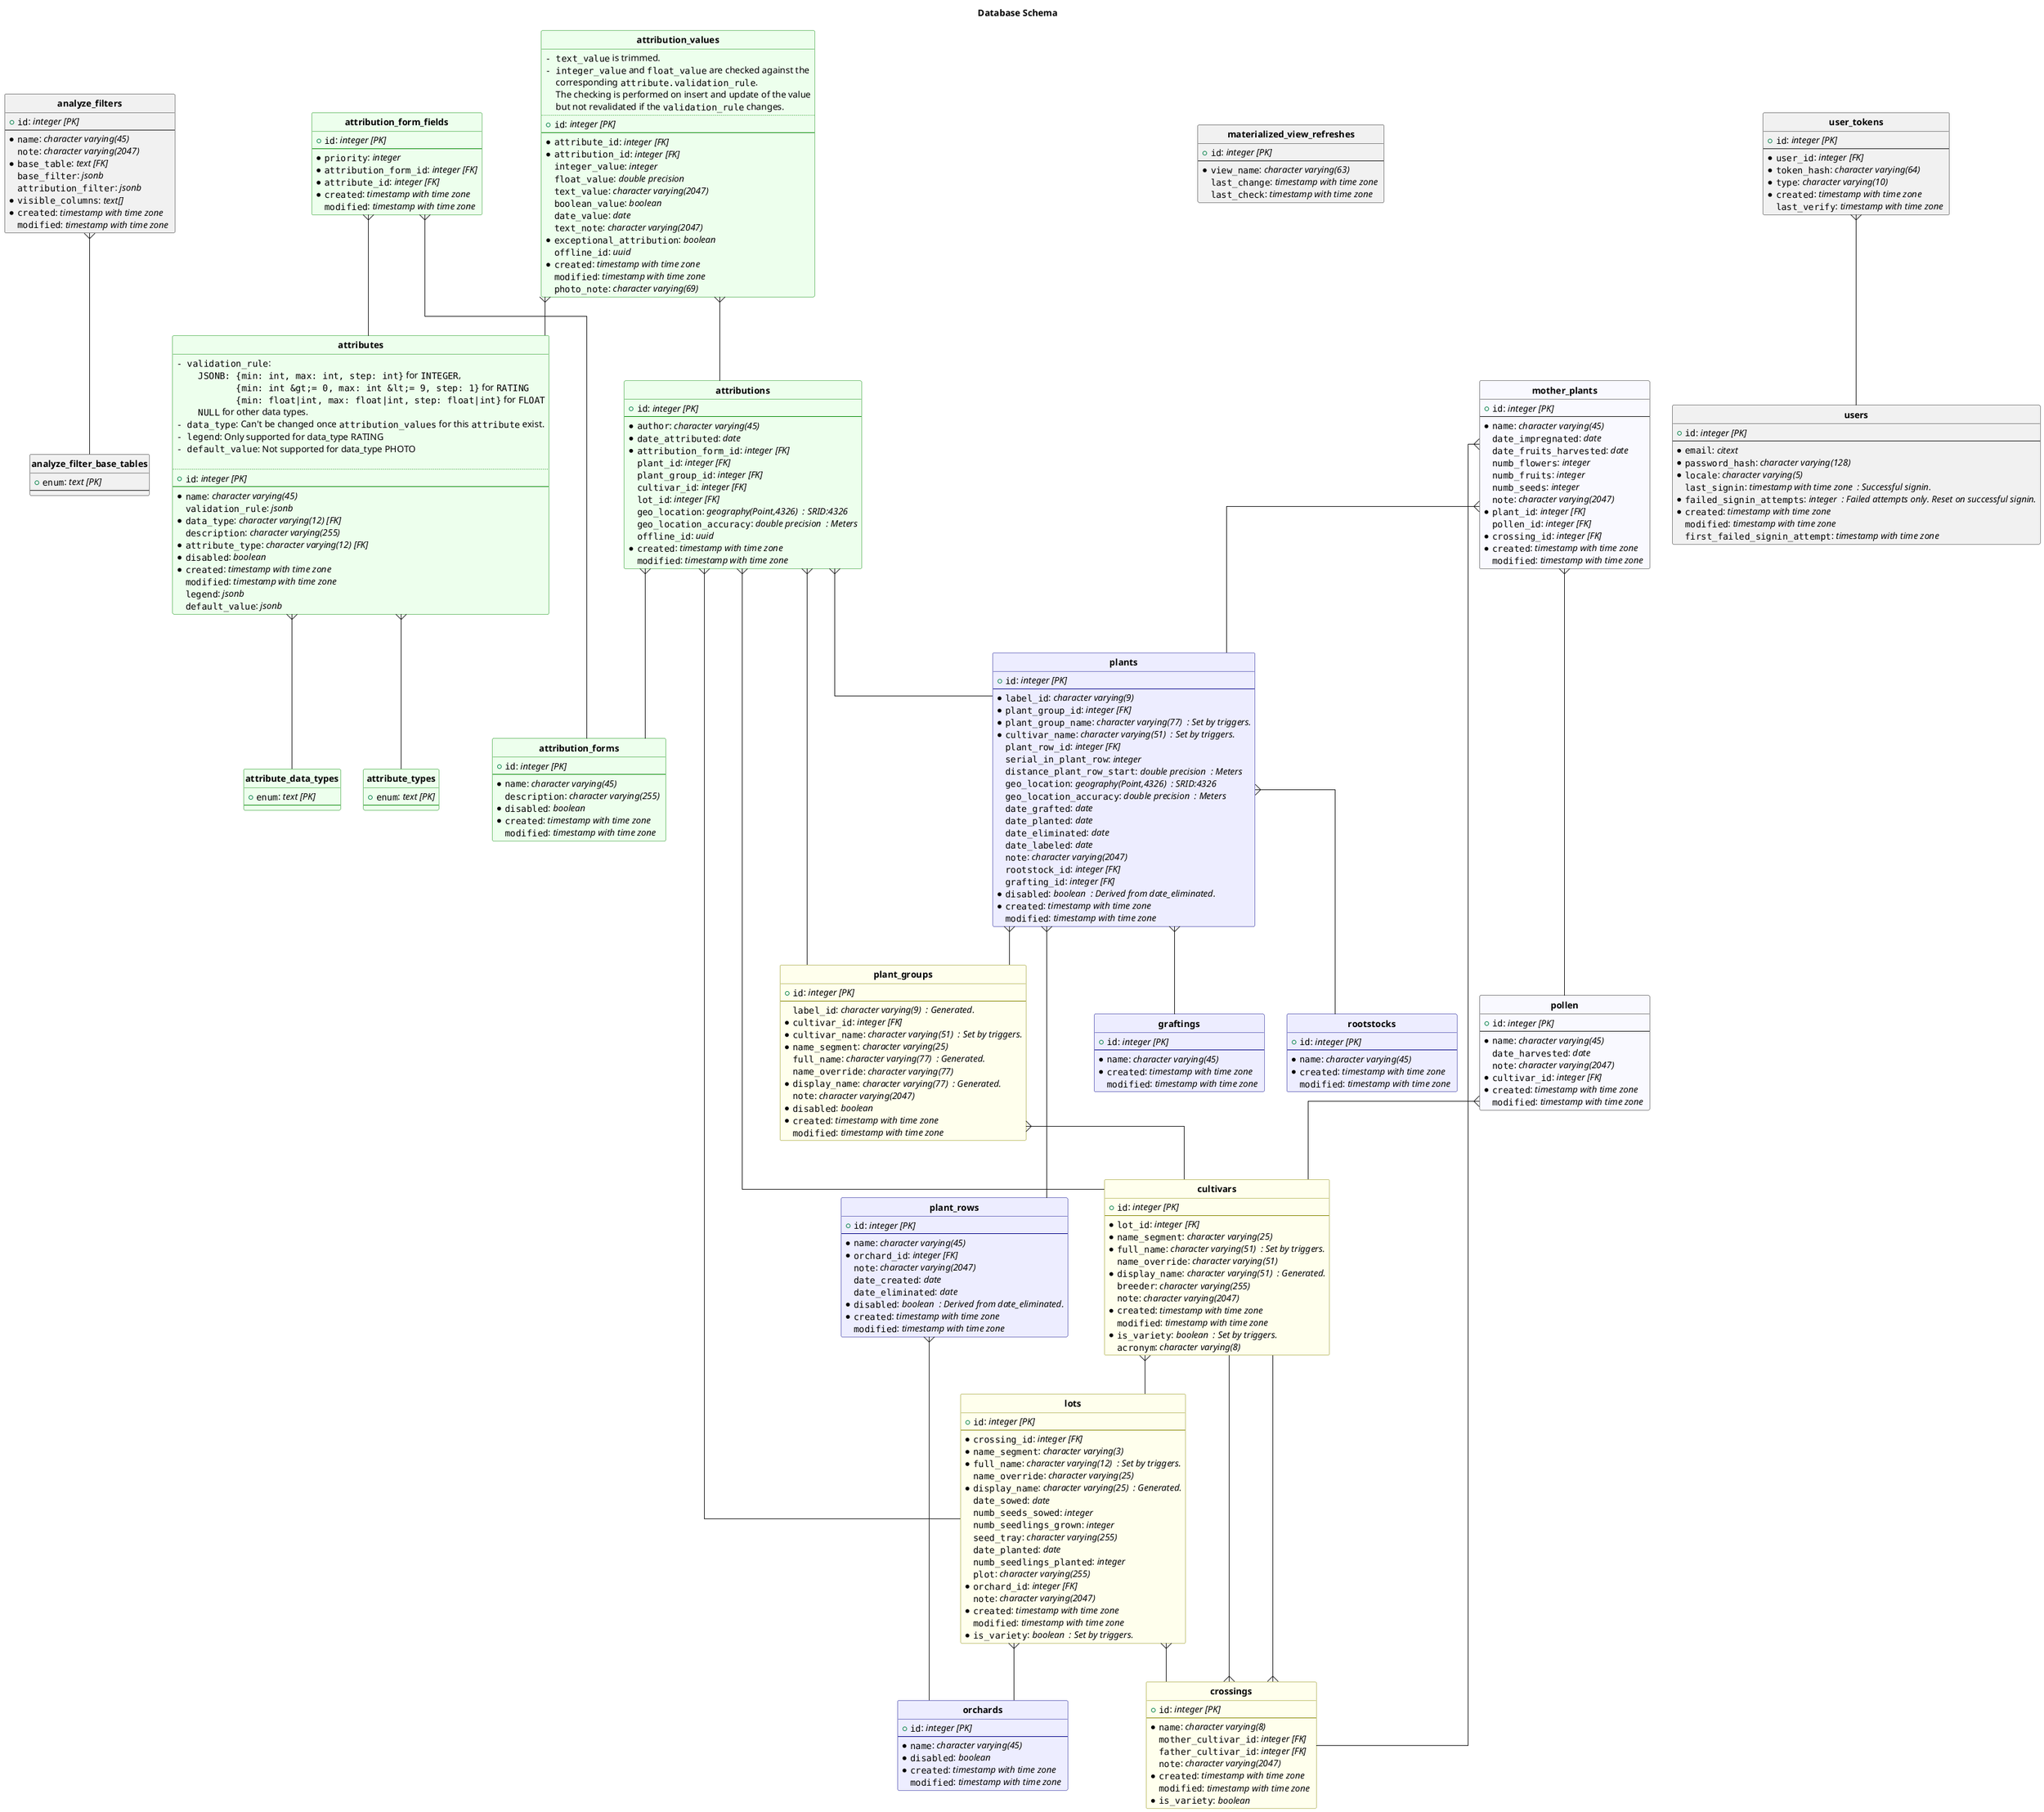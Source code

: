 @startuml
title Database Schema
hide circle
skinparam linetype ortho

entity "**analyze_filter_base_tables**" {
  + ""enum"": //text [PK]//
  --
}

entity "**analyze_filters**" {
  + ""id"": //integer [PK]//
  --
  *""name"": //character varying(45) //
  ""note"": //character varying(2047) //
  *""base_table"": //text [FK]//
  ""base_filter"": //jsonb //
  ""attribution_filter"": //jsonb //
  *""visible_columns"": //text[] //
  *""created"": //timestamp with time zone //
  ""modified"": //timestamp with time zone //
}

entity "**attribute_data_types**" #00ff0012 ##008800 {
  + ""enum"": //text [PK]//
  --
}

entity "**attribute_types**" #00ff0012 ##008800 {
  + ""enum"": //text [PK]//
  --
}

entity "**attributes**" #00ff0012 ##008800 {
  ""- validation_rule"":\n""    JSONB: {min: int, max: int, step: int}"" for ""INTEGER"",\n""           {min: int &gt;= 0, max: int &lt;= 9, step: 1}"" for ""RATING""\n""           {min: float|int, max: float|int, step: float|int}"" for ""FLOAT""\n""    NULL"" for other data types.\n""- data_type"": Can&#39;t be changed once ""attribution_values"" for this ""attribute"" exist.\n""- legend"": Only supported for data_type RATING\n""- default_value"": Not supported for data_type PHOTO\n
  ..
  + ""id"": //integer [PK]//
  --
  *""name"": //character varying(45) //
  ""validation_rule"": //jsonb //
  *""data_type"": //character varying(12) [FK]//
  ""description"": //character varying(255) //
  *""attribute_type"": //character varying(12) [FK]//
  *""disabled"": //boolean //
  *""created"": //timestamp with time zone //
  ""modified"": //timestamp with time zone //
  ""legend"": //jsonb //
  ""default_value"": //jsonb //
}

entity "**attribution_form_fields**" #00ff0012 ##008800 {
  + ""id"": //integer [PK]//
  --
  *""priority"": //integer //
  *""attribution_form_id"": //integer [FK]//
  *""attribute_id"": //integer [FK]//
  *""created"": //timestamp with time zone //
  ""modified"": //timestamp with time zone //
}

entity "**attribution_forms**" #00ff0012 ##008800 {
  + ""id"": //integer [PK]//
  --
  *""name"": //character varying(45) //
  ""description"": //character varying(255) //
  *""disabled"": //boolean //
  *""created"": //timestamp with time zone //
  ""modified"": //timestamp with time zone //
}

entity "**attribution_values**" #00ff0012 ##008800 {
  ""- text_value"" is trimmed.\n""- integer_value"" and ""float_value"" are checked against the\n""  ""corresponding ""attribute.validation_rule"".\n""  ""The checking is performed on insert and update of the value\n""  ""but not revalidated if the ""validation_rule"" changes.
  ..
  + ""id"": //integer [PK]//
  --
  *""attribute_id"": //integer [FK]//
  *""attribution_id"": //integer [FK]//
  ""integer_value"": //integer //
  ""float_value"": //double precision //
  ""text_value"": //character varying(2047) //
  ""boolean_value"": //boolean //
  ""date_value"": //date //
  ""text_note"": //character varying(2047) //
  *""exceptional_attribution"": //boolean //
  ""offline_id"": //uuid //
  *""created"": //timestamp with time zone //
  ""modified"": //timestamp with time zone //
  ""photo_note"": //character varying(69) //
}

entity "**attributions**" #00ff0012 ##008800 {
  + ""id"": //integer [PK]//
  --
  *""author"": //character varying(45) //
  *""date_attributed"": //date //
  *""attribution_form_id"": //integer [FK]//
  ""plant_id"": //integer [FK]//
  ""plant_group_id"": //integer [FK]//
  ""cultivar_id"": //integer [FK]//
  ""lot_id"": //integer [FK]//
  ""geo_location"": //geography(Point,4326)  : SRID:4326//
  ""geo_location_accuracy"": //double precision  : Meters//
  ""offline_id"": //uuid //
  *""created"": //timestamp with time zone //
  ""modified"": //timestamp with time zone //
}

entity "**crossings**" #ffff0012 ##888800 {
  + ""id"": //integer [PK]//
  --
  *""name"": //character varying(8) //
  ""mother_cultivar_id"": //integer [FK]//
  ""father_cultivar_id"": //integer [FK]//
  ""note"": //character varying(2047) //
  *""created"": //timestamp with time zone //
  ""modified"": //timestamp with time zone //
  *""is_variety"": //boolean //
}

entity "**cultivars**" #ffff0012 ##888800 {
  + ""id"": //integer [PK]//
  --
  *""lot_id"": //integer [FK]//
  *""name_segment"": //character varying(25) //
  *""full_name"": //character varying(51)  : Set by triggers.//
  ""name_override"": //character varying(51) //
  *""display_name"": //character varying(51)  : Generated.//
  ""breeder"": //character varying(255) //
  ""note"": //character varying(2047) //
  *""created"": //timestamp with time zone //
  ""modified"": //timestamp with time zone //
  *""is_variety"": //boolean  : Set by triggers.//
  ""acronym"": //character varying(8) //
}

entity "**graftings**" #0000ff12 ##000088 {
  + ""id"": //integer [PK]//
  --
  *""name"": //character varying(45) //
  *""created"": //timestamp with time zone //
  ""modified"": //timestamp with time zone //
}

entity "**lots**" #ffff0012 ##888800 {
  + ""id"": //integer [PK]//
  --
  *""crossing_id"": //integer [FK]//
  *""name_segment"": //character varying(3) //
  *""full_name"": //character varying(12)  : Set by triggers.//
  ""name_override"": //character varying(25) //
  *""display_name"": //character varying(25)  : Generated.//
  ""date_sowed"": //date //
  ""numb_seeds_sowed"": //integer //
  ""numb_seedlings_grown"": //integer //
  ""seed_tray"": //character varying(255) //
  ""date_planted"": //date //
  ""numb_seedlings_planted"": //integer //
  ""plot"": //character varying(255) //
  *""orchard_id"": //integer [FK]//
  ""note"": //character varying(2047) //
  *""created"": //timestamp with time zone //
  ""modified"": //timestamp with time zone //
  *""is_variety"": //boolean  : Set by triggers.//
}

entity "**materialized_view_refreshes**" {
  + ""id"": //integer [PK]//
  --
  *""view_name"": //character varying(63) //
  ""last_change"": //timestamp with time zone //
  ""last_check"": //timestamp with time zone //
}

entity "**mother_plants**" #0000ff06 {
  + ""id"": //integer [PK]//
  --
  *""name"": //character varying(45) //
  ""date_impregnated"": //date //
  ""date_fruits_harvested"": //date //
  ""numb_flowers"": //integer //
  ""numb_fruits"": //integer //
  ""numb_seeds"": //integer //
  ""note"": //character varying(2047) //
  *""plant_id"": //integer [FK]//
  ""pollen_id"": //integer [FK]//
  *""crossing_id"": //integer [FK]//
  *""created"": //timestamp with time zone //
  ""modified"": //timestamp with time zone //
}

entity "**orchards**" #0000ff12 ##000088 {
  + ""id"": //integer [PK]//
  --
  *""name"": //character varying(45) //
  *""disabled"": //boolean //
  *""created"": //timestamp with time zone //
  ""modified"": //timestamp with time zone //
}

entity "**plant_groups**" #ffff0012 ##888800 {
  + ""id"": //integer [PK]//
  --
  ""label_id"": //character varying(9)  : Generated.//
  *""cultivar_id"": //integer [FK]//
  *""cultivar_name"": //character varying(51)  : Set by triggers.//
  *""name_segment"": //character varying(25) //
  ""full_name"": //character varying(77)  : Generated.//
  ""name_override"": //character varying(77) //
  *""display_name"": //character varying(77)  : Generated.//
  ""note"": //character varying(2047) //
  *""disabled"": //boolean //
  *""created"": //timestamp with time zone //
  ""modified"": //timestamp with time zone //
}

entity "**plant_rows**" #0000ff12 ##000088 {
  + ""id"": //integer [PK]//
  --
  *""name"": //character varying(45) //
  *""orchard_id"": //integer [FK]//
  ""note"": //character varying(2047) //
  ""date_created"": //date //
  ""date_eliminated"": //date //
  *""disabled"": //boolean  : Derived from date_eliminated.//
  *""created"": //timestamp with time zone //
  ""modified"": //timestamp with time zone //
}

entity "**plants**" #0000ff12 ##000088 {
  + ""id"": //integer [PK]//
  --
  *""label_id"": //character varying(9) //
  *""plant_group_id"": //integer [FK]//
  *""plant_group_name"": //character varying(77)  : Set by triggers.//
  *""cultivar_name"": //character varying(51)  : Set by triggers.//
  ""plant_row_id"": //integer [FK]//
  ""serial_in_plant_row"": //integer //
  ""distance_plant_row_start"": //double precision  : Meters//
  ""geo_location"": //geography(Point,4326)  : SRID:4326//
  ""geo_location_accuracy"": //double precision  : Meters//
  ""date_grafted"": //date //
  ""date_planted"": //date //
  ""date_eliminated"": //date //
  ""date_labeled"": //date //
  ""note"": //character varying(2047) //
  ""rootstock_id"": //integer [FK]//
  ""grafting_id"": //integer [FK]//
  *""disabled"": //boolean  : Derived from date_eliminated.//
  *""created"": //timestamp with time zone //
  ""modified"": //timestamp with time zone //
}

entity "**pollen**" #0000ff06 {
  + ""id"": //integer [PK]//
  --
  *""name"": //character varying(45) //
  ""date_harvested"": //date //
  ""note"": //character varying(2047) //
  *""cultivar_id"": //integer [FK]//
  *""created"": //timestamp with time zone //
  ""modified"": //timestamp with time zone //
}

entity "**rootstocks**" #0000ff12 ##000088 {
  + ""id"": //integer [PK]//
  --
  *""name"": //character varying(45) //
  *""created"": //timestamp with time zone //
  ""modified"": //timestamp with time zone //
}

entity "**user_tokens**" {
  + ""id"": //integer [PK]//
  --
  *""user_id"": //integer [FK]//
  *""token_hash"": //character varying(64) //
  *""type"": //character varying(10) //
  *""created"": //timestamp with time zone //
  ""last_verify"": //timestamp with time zone //
}

entity "**users**" {
  + ""id"": //integer [PK]//
  --
  *""email"": //citext //
  *""password_hash"": //character varying(128) //
  *""locale"": //character varying(5) //
  ""last_signin"": //timestamp with time zone  : Successful signin.//
  *""failed_signin_attempts"": //integer  : Failed attempts only. Reset on successful signin.//
  *""created"": //timestamp with time zone //
  ""modified"": //timestamp with time zone //
  ""first_failed_signin_attempt"": //timestamp with time zone //
}

"**analyze_filters**"   }--  "**analyze_filter_base_tables**"

"**attributes**"   }--  "**attribute_types**"

"**attributes**"   }--  "**attribute_data_types**"

"**attribution_form_fields**"   }--  "**attributes**"

"**attribution_form_fields**"   }--  "**attribution_forms**"

"**attribution_values**"   }--  "**attributes**"

"**attribution_values**"   }--  "**attributions**"

"**attributions**"   }--  "**attribution_forms**"

"**attributions**"   }--  "**cultivars**"

"**attributions**"   }--  "**lots**"

"**attributions**"   }--  "**plant_groups**"

"**attributions**"   }--  "**plants**"

"**crossings**"   }--  "**cultivars**"

"**crossings**"   }--  "**cultivars**"

"**cultivars**"   }--  "**lots**"

"**lots**"   }--  "**crossings**"

"**lots**"   }--  "**orchards**"

"**mother_plants**"   }--  "**crossings**"

"**mother_plants**"   }--  "**plants**"

"**mother_plants**"   }--  "**pollen**"

"**plant_groups**"   }--  "**cultivars**"

"**plant_rows**"   }--  "**orchards**"

"**plants**"   }--  "**graftings**"

"**plants**"   }--  "**plant_groups**"

"**plants**"   }--  "**plant_rows**"

"**plants**"   }--  "**rootstocks**"

"**pollen**"   }--  "**cultivars**"

"**user_tokens**"   }--  "**users**"
@enduml
